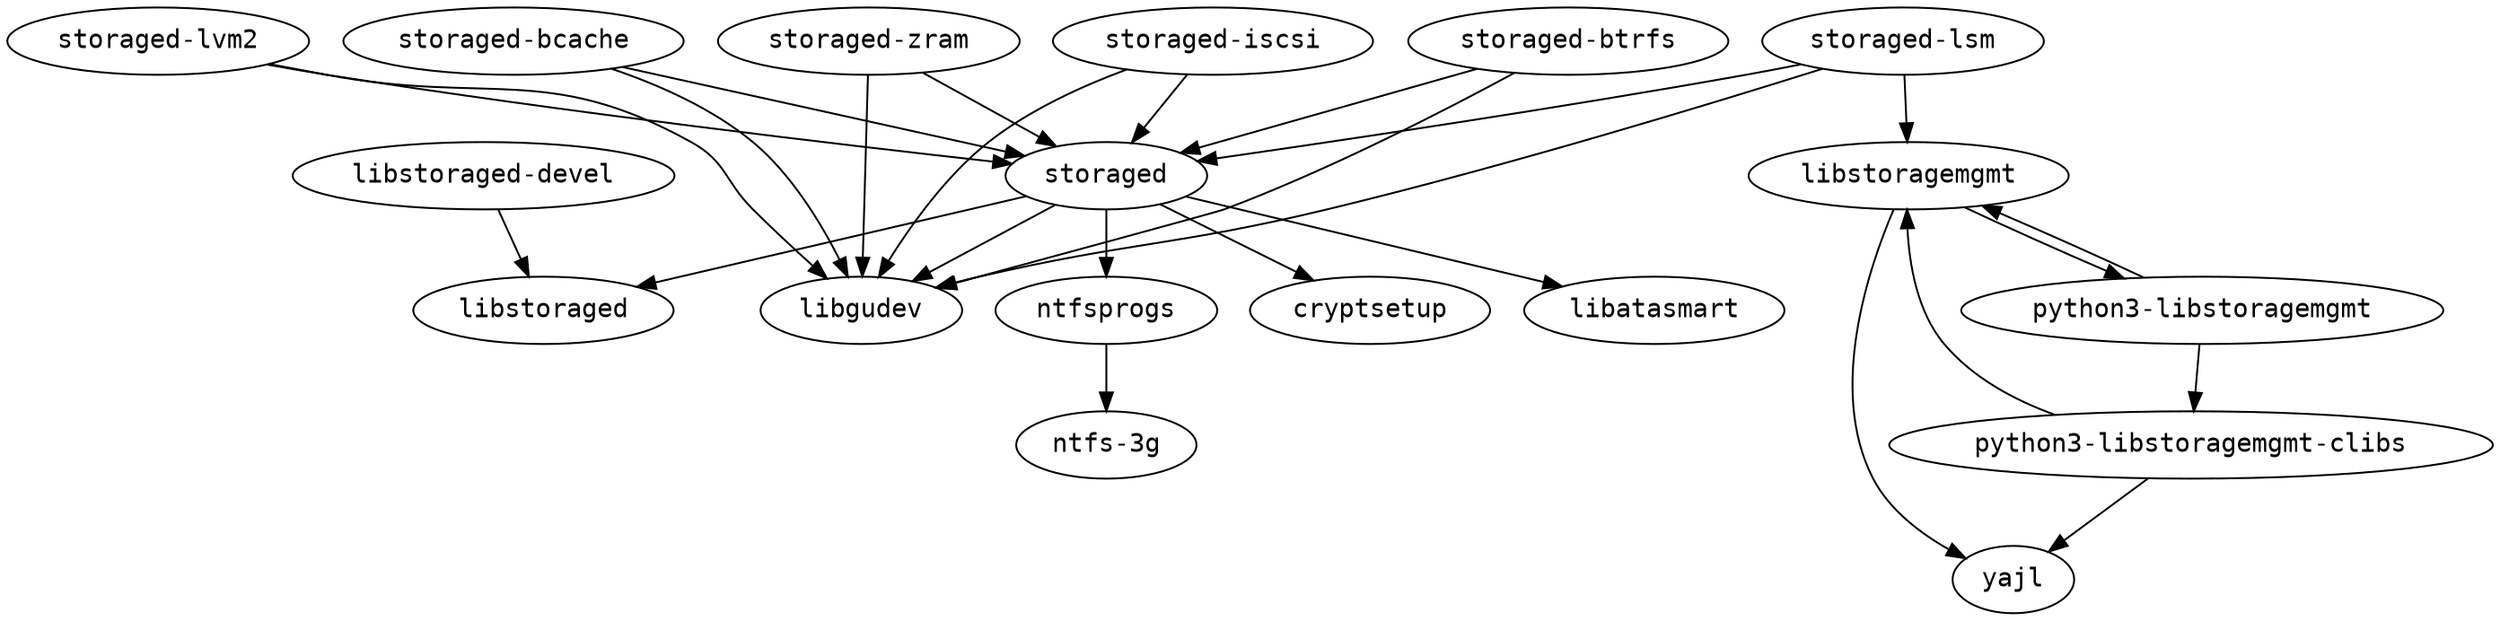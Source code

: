 strict digraph G {
node [fontname=monospace];
  "libstoraged-devel" -> "libstoraged";
  "libstoragemgmt" -> "python3-libstoragemgmt";
  "libstoragemgmt" -> "yajl";
  "ntfsprogs" -> "ntfs-3g";
  "python3-libstoragemgmt-clibs" -> "libstoragemgmt";
  "python3-libstoragemgmt-clibs" -> "yajl";
  "python3-libstoragemgmt" -> "libstoragemgmt";
  "python3-libstoragemgmt" -> "python3-libstoragemgmt-clibs";
  "storaged-bcache" -> "libgudev";
  "storaged-bcache" -> "storaged";
  "storaged-btrfs" -> "libgudev";
  "storaged-btrfs" -> "storaged";
  "storaged" -> "cryptsetup";
  "storaged-iscsi" -> "libgudev";
  "storaged-iscsi" -> "storaged";
  "storaged" -> "libatasmart";
  "storaged" -> "libgudev";
  "storaged" -> "libstoraged";
  "storaged-lsm" -> "libgudev";
  "storaged-lsm" -> "libstoragemgmt";
  "storaged-lsm" -> "storaged";
  "storaged-lvm2" -> "libgudev";
  "storaged-lvm2" -> "storaged";
  "storaged" -> "ntfsprogs";
  "storaged-zram" -> "libgudev";
  "storaged-zram" -> "storaged";
}
